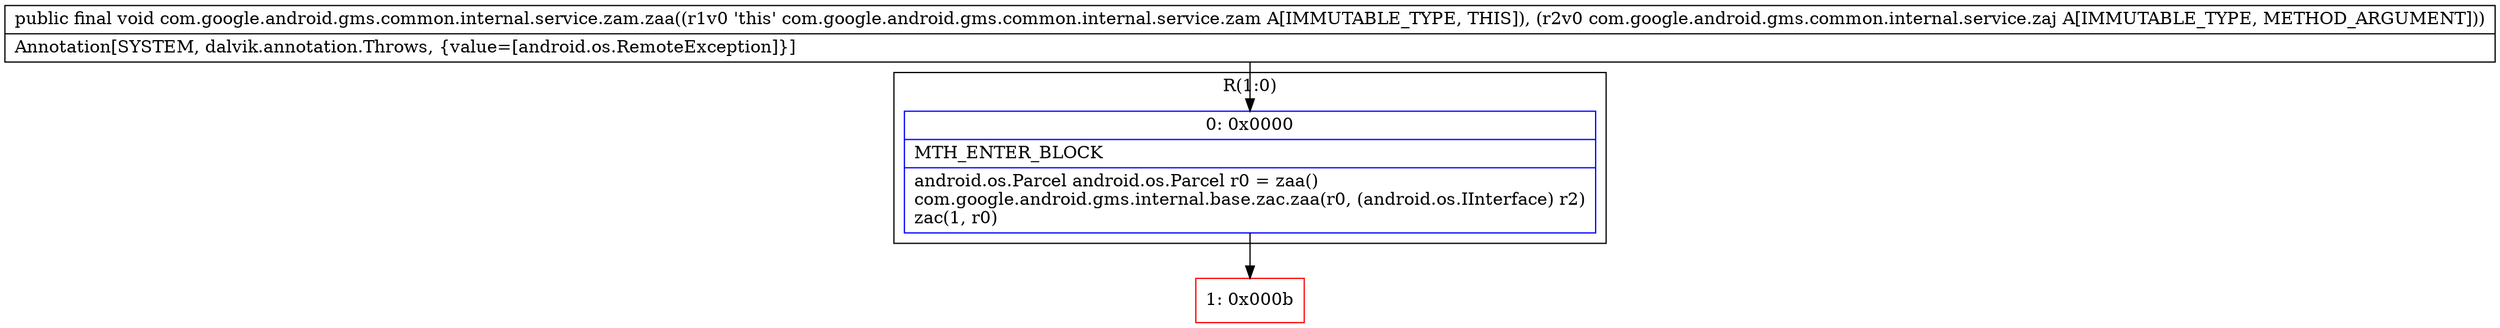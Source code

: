 digraph "CFG forcom.google.android.gms.common.internal.service.zam.zaa(Lcom\/google\/android\/gms\/common\/internal\/service\/zaj;)V" {
subgraph cluster_Region_1452797021 {
label = "R(1:0)";
node [shape=record,color=blue];
Node_0 [shape=record,label="{0\:\ 0x0000|MTH_ENTER_BLOCK\l|android.os.Parcel android.os.Parcel r0 = zaa()\lcom.google.android.gms.internal.base.zac.zaa(r0, (android.os.IInterface) r2)\lzac(1, r0)\l}"];
}
Node_1 [shape=record,color=red,label="{1\:\ 0x000b}"];
MethodNode[shape=record,label="{public final void com.google.android.gms.common.internal.service.zam.zaa((r1v0 'this' com.google.android.gms.common.internal.service.zam A[IMMUTABLE_TYPE, THIS]), (r2v0 com.google.android.gms.common.internal.service.zaj A[IMMUTABLE_TYPE, METHOD_ARGUMENT]))  | Annotation[SYSTEM, dalvik.annotation.Throws, \{value=[android.os.RemoteException]\}]\l}"];
MethodNode -> Node_0;
Node_0 -> Node_1;
}

